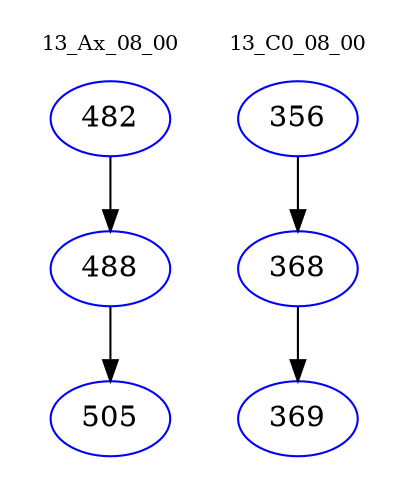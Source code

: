 digraph{
subgraph cluster_0 {
color = white
label = "13_Ax_08_00";
fontsize=10;
T0_482 [label="482", color="blue"]
T0_482 -> T0_488 [color="black"]
T0_488 [label="488", color="blue"]
T0_488 -> T0_505 [color="black"]
T0_505 [label="505", color="blue"]
}
subgraph cluster_1 {
color = white
label = "13_C0_08_00";
fontsize=10;
T1_356 [label="356", color="blue"]
T1_356 -> T1_368 [color="black"]
T1_368 [label="368", color="blue"]
T1_368 -> T1_369 [color="black"]
T1_369 [label="369", color="blue"]
}
}
